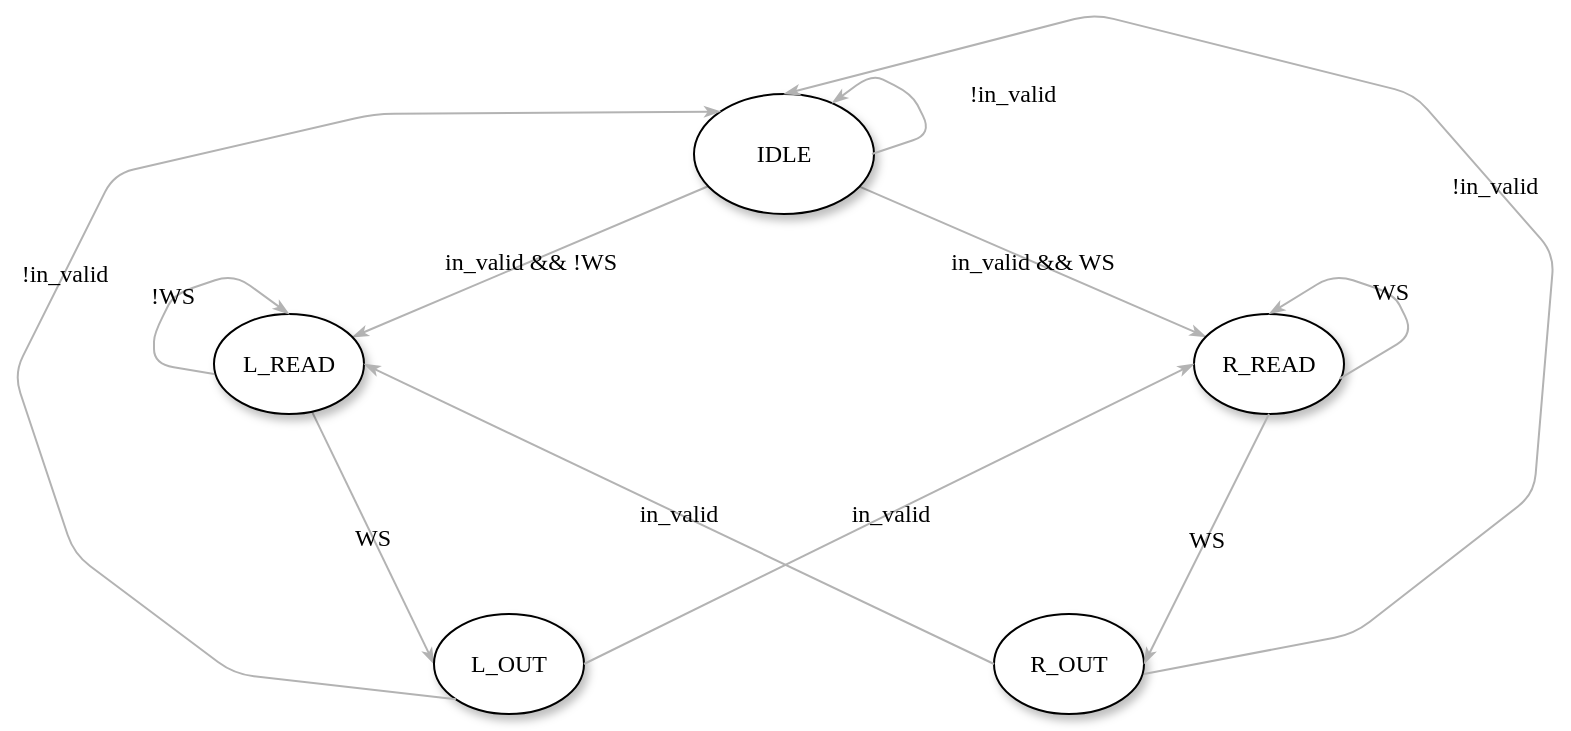 <mxfile version="19.0.3" type="device"><diagram name="Page-1" id="42789a77-a242-8287-6e28-9cd8cfd52e62"><mxGraphModel dx="1136" dy="561" grid="1" gridSize="10" guides="1" tooltips="1" connect="1" arrows="1" fold="1" page="1" pageScale="1" pageWidth="1100" pageHeight="850" background="none" math="0" shadow="0"><root><mxCell id="0"/><mxCell id="1" parent="0"/><mxCell id="1ea317790d2ca983-13" value="in_valid &amp;amp;&amp;amp; !WS" style="edgeStyle=none;rounded=1;html=1;labelBackgroundColor=none;startArrow=none;startFill=0;startSize=5;endArrow=classicThin;endFill=1;endSize=5;jettySize=auto;orthogonalLoop=1;strokeColor=#B3B3B3;strokeWidth=1;fontFamily=Verdana;fontSize=12" parent="1" source="1ea317790d2ca983-1" target="1ea317790d2ca983-9" edge="1"><mxGeometry relative="1" as="geometry"/></mxCell><mxCell id="1ea317790d2ca983-14" value="in_valid &amp;amp;&amp;amp; WS" style="edgeStyle=none;rounded=1;html=1;labelBackgroundColor=none;startArrow=none;startFill=0;startSize=5;endArrow=classicThin;endFill=1;endSize=5;jettySize=auto;orthogonalLoop=1;strokeColor=#B3B3B3;strokeWidth=1;fontFamily=Verdana;fontSize=12" parent="1" source="1ea317790d2ca983-1" target="1ea317790d2ca983-3" edge="1"><mxGeometry relative="1" as="geometry"/></mxCell><mxCell id="1ea317790d2ca983-1" value="IDLE" style="ellipse;whiteSpace=wrap;html=1;rounded=0;shadow=1;comic=0;labelBackgroundColor=none;strokeWidth=1;fontFamily=Verdana;fontSize=12;align=center;" parent="1" vertex="1"><mxGeometry x="450" y="80" width="90" height="60" as="geometry"/></mxCell><mxCell id="1ea317790d2ca983-3" value="&lt;span&gt;R_READ&lt;/span&gt;" style="ellipse;whiteSpace=wrap;html=1;rounded=0;shadow=1;comic=0;labelBackgroundColor=none;strokeWidth=1;fontFamily=Verdana;fontSize=12;align=center;" parent="1" vertex="1"><mxGeometry x="700" y="190" width="75" height="50" as="geometry"/></mxCell><mxCell id="1ea317790d2ca983-19" value="WS" style="edgeStyle=none;rounded=1;html=1;labelBackgroundColor=none;startArrow=none;startFill=0;startSize=5;endArrow=classicThin;endFill=1;endSize=5;jettySize=auto;orthogonalLoop=1;strokeColor=#B3B3B3;strokeWidth=1;fontFamily=Verdana;fontSize=12;entryX=0;entryY=0.5;entryDx=0;entryDy=0;" parent="1" source="1ea317790d2ca983-9" target="1ea317790d2ca983-10" edge="1"><mxGeometry relative="1" as="geometry"/></mxCell><mxCell id="1ea317790d2ca983-9" value="L_READ" style="ellipse;whiteSpace=wrap;html=1;rounded=0;shadow=1;comic=0;labelBackgroundColor=none;strokeWidth=1;fontFamily=Verdana;fontSize=12;align=center;" parent="1" vertex="1"><mxGeometry x="210" y="190" width="75" height="50" as="geometry"/></mxCell><mxCell id="1ea317790d2ca983-10" value="&lt;span&gt;L_OUT&lt;/span&gt;" style="ellipse;whiteSpace=wrap;html=1;rounded=0;shadow=1;comic=0;labelBackgroundColor=none;strokeWidth=1;fontFamily=Verdana;fontSize=12;align=center;" parent="1" vertex="1"><mxGeometry x="320" y="340" width="75" height="50" as="geometry"/></mxCell><mxCell id="gxxen2Kemuek1w0qhHbF-1" value="in_valid" style="edgeStyle=none;rounded=1;html=1;labelBackgroundColor=none;startArrow=none;startFill=0;startSize=5;endArrow=classicThin;endFill=1;endSize=5;jettySize=auto;orthogonalLoop=1;strokeColor=#B3B3B3;strokeWidth=1;fontFamily=Verdana;fontSize=12;exitX=1;exitY=0.5;exitDx=0;exitDy=0;entryX=0;entryY=0.5;entryDx=0;entryDy=0;" edge="1" parent="1" source="1ea317790d2ca983-10" target="1ea317790d2ca983-3"><mxGeometry relative="1" as="geometry"><mxPoint x="460" y="300" as="sourcePoint"/><mxPoint x="468.483" y="262.678" as="targetPoint"/></mxGeometry></mxCell><mxCell id="gxxen2Kemuek1w0qhHbF-2" value="&lt;span&gt;R_OUT&lt;/span&gt;" style="ellipse;whiteSpace=wrap;html=1;rounded=0;shadow=1;comic=0;labelBackgroundColor=none;strokeWidth=1;fontFamily=Verdana;fontSize=12;align=center;" vertex="1" parent="1"><mxGeometry x="600" y="340" width="75" height="50" as="geometry"/></mxCell><mxCell id="gxxen2Kemuek1w0qhHbF-3" value="in_valid" style="edgeStyle=none;rounded=1;html=1;labelBackgroundColor=none;startArrow=none;startFill=0;startSize=5;endArrow=classicThin;endFill=1;endSize=5;jettySize=auto;orthogonalLoop=1;strokeColor=#B3B3B3;strokeWidth=1;fontFamily=Verdana;fontSize=12;exitX=0;exitY=0.5;exitDx=0;exitDy=0;entryX=1;entryY=0.5;entryDx=0;entryDy=0;" edge="1" parent="1" source="gxxen2Kemuek1w0qhHbF-2" target="1ea317790d2ca983-9"><mxGeometry relative="1" as="geometry"><mxPoint x="459.02" y="375" as="sourcePoint"/><mxPoint x="521.517" y="262.678" as="targetPoint"/></mxGeometry></mxCell><mxCell id="gxxen2Kemuek1w0qhHbF-4" value="WS" style="edgeStyle=none;rounded=1;html=1;labelBackgroundColor=none;startArrow=none;startFill=0;startSize=5;endArrow=classicThin;endFill=1;endSize=5;jettySize=auto;orthogonalLoop=1;strokeColor=#B3B3B3;strokeWidth=1;fontFamily=Verdana;fontSize=12;exitX=0.5;exitY=1;exitDx=0;exitDy=0;entryX=1;entryY=0.5;entryDx=0;entryDy=0;" edge="1" parent="1" source="1ea317790d2ca983-3" target="gxxen2Kemuek1w0qhHbF-2"><mxGeometry relative="1" as="geometry"><mxPoint x="753.48" y="462.32" as="sourcePoint"/><mxPoint x="680" y="360" as="targetPoint"/></mxGeometry></mxCell><mxCell id="gxxen2Kemuek1w0qhHbF-5" value="WS" style="edgeStyle=none;rounded=1;html=1;labelBackgroundColor=none;startArrow=none;startFill=0;startSize=5;endArrow=classicThin;endFill=1;endSize=5;jettySize=auto;orthogonalLoop=1;strokeColor=#B3B3B3;strokeWidth=1;fontFamily=Verdana;fontSize=12;entryX=0.5;entryY=0;entryDx=0;entryDy=0;exitX=0.972;exitY=0.647;exitDx=0;exitDy=0;exitPerimeter=0;" edge="1" parent="1" source="1ea317790d2ca983-3" target="1ea317790d2ca983-3"><mxGeometry relative="1" as="geometry"><mxPoint x="978.377" y="250.004" as="sourcePoint"/><mxPoint x="810" y="274.63" as="targetPoint"/><Array as="points"><mxPoint x="810" y="200"/><mxPoint x="800" y="180"/><mxPoint x="770" y="170"/></Array></mxGeometry></mxCell><mxCell id="gxxen2Kemuek1w0qhHbF-7" value="!WS" style="edgeStyle=none;rounded=1;html=1;labelBackgroundColor=none;startArrow=none;startFill=0;startSize=5;endArrow=classicThin;endFill=1;endSize=5;jettySize=auto;orthogonalLoop=1;strokeColor=#B3B3B3;strokeWidth=1;fontFamily=Verdana;fontSize=12;entryX=0.5;entryY=0;entryDx=0;entryDy=0;" edge="1" parent="1" target="1ea317790d2ca983-9"><mxGeometry relative="1" as="geometry"><mxPoint x="210.005" y="220.004" as="sourcePoint"/><mxPoint x="32.165" y="295.537" as="targetPoint"/><Array as="points"><mxPoint x="180" y="215"/><mxPoint x="180" y="200"/><mxPoint x="190" y="180"/><mxPoint x="220" y="170"/></Array></mxGeometry></mxCell><mxCell id="gxxen2Kemuek1w0qhHbF-8" value="!in_valid" style="edgeStyle=none;rounded=1;html=1;labelBackgroundColor=none;startArrow=none;startFill=0;startSize=5;endArrow=classicThin;endFill=1;endSize=5;jettySize=auto;orthogonalLoop=1;strokeColor=#B3B3B3;strokeWidth=1;fontFamily=Verdana;fontSize=12;entryX=1;entryY=0.5;entryDx=0;entryDy=0;exitX=1;exitY=0.5;exitDx=0;exitDy=0;" edge="1" parent="1"><mxGeometry x="-0.375" y="-45" relative="1" as="geometry"><mxPoint x="539" y="110" as="sourcePoint"/><mxPoint x="519" y="84.63" as="targetPoint"/><Array as="points"><mxPoint x="569" y="100"/><mxPoint x="559" y="80"/><mxPoint x="539" y="70"/></Array><mxPoint as="offset"/></mxGeometry></mxCell><mxCell id="gxxen2Kemuek1w0qhHbF-9" value="!in_valid" style="edgeStyle=none;rounded=1;html=1;labelBackgroundColor=none;startArrow=none;startFill=0;startSize=5;endArrow=classicThin;endFill=1;endSize=5;jettySize=auto;orthogonalLoop=1;strokeColor=#B3B3B3;strokeWidth=1;fontFamily=Verdana;fontSize=12;exitX=0;exitY=1;exitDx=0;exitDy=0;entryX=0;entryY=0;entryDx=0;entryDy=0;" edge="1" parent="1" source="1ea317790d2ca983-10" target="1ea317790d2ca983-1"><mxGeometry relative="1" as="geometry"><mxPoint x="360.0" y="527.32" as="sourcePoint"/><mxPoint x="433.483" y="424.998" as="targetPoint"/><Array as="points"><mxPoint x="220" y="370"/><mxPoint x="140" y="310"/><mxPoint x="110" y="220"/><mxPoint x="160" y="120"/><mxPoint x="290" y="90"/></Array></mxGeometry></mxCell><mxCell id="gxxen2Kemuek1w0qhHbF-10" value="!in_valid" style="edgeStyle=none;rounded=1;html=1;labelBackgroundColor=none;startArrow=none;startFill=0;startSize=5;endArrow=classicThin;endFill=1;endSize=5;jettySize=auto;orthogonalLoop=1;strokeColor=#B3B3B3;strokeWidth=1;fontFamily=Verdana;fontSize=12;exitX=0.5;exitY=1;exitDx=0;exitDy=0;entryX=0.5;entryY=0;entryDx=0;entryDy=0;" edge="1" parent="1" target="1ea317790d2ca983-1"><mxGeometry relative="1" as="geometry"><mxPoint x="675" y="370" as="sourcePoint"/><mxPoint x="612.5" y="495" as="targetPoint"/><Array as="points"><mxPoint x="780" y="350"/><mxPoint x="870" y="280"/><mxPoint x="880" y="160"/><mxPoint x="810" y="80"/><mxPoint x="650" y="40"/></Array></mxGeometry></mxCell></root></mxGraphModel></diagram></mxfile>